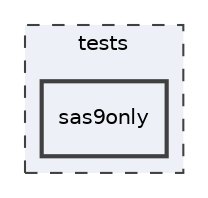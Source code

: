 digraph "tests/sas9only"
{
 // LATEX_PDF_SIZE
  edge [fontname="Helvetica",fontsize="10",labelfontname="Helvetica",labelfontsize="10"];
  node [fontname="Helvetica",fontsize="10",shape=record];
  compound=true
  subgraph clusterdir_59425e443f801f1f2fd8bbe4959a3ccf {
    graph [ bgcolor="#edf0f7", pencolor="grey25", style="filled,dashed,", label="tests", fontname="Helvetica", fontsize="10", URL="dir_59425e443f801f1f2fd8bbe4959a3ccf.html"]
  dir_4b9cfcf5d726eeff57436759eb7eb2cd [shape=box, label="sas9only", style="filled,bold,", fillcolor="#edf0f7", color="grey25", URL="dir_4b9cfcf5d726eeff57436759eb7eb2cd.html"];
  }
}
